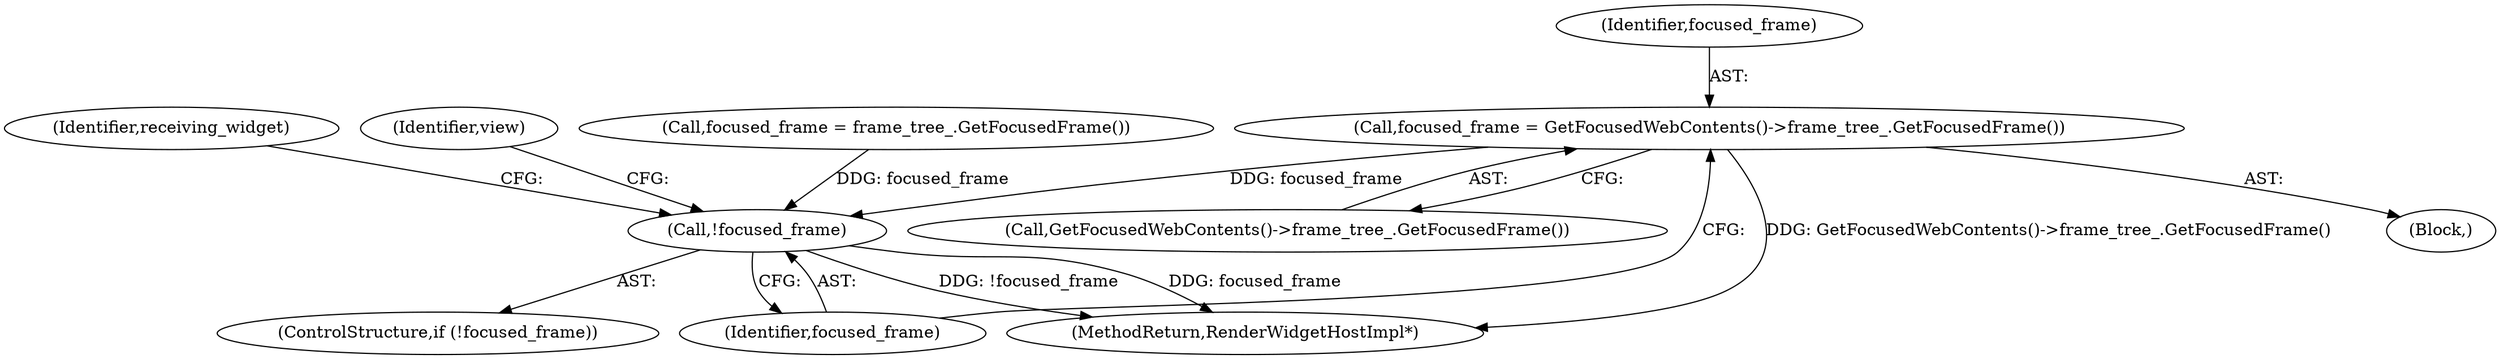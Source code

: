 digraph "0_Chrome_adca986a53b31b6da4cb22f8e755f6856daea89a_8@pointer" {
"1000140" [label="(Call,focused_frame = GetFocusedWebContents()->frame_tree_.GetFocusedFrame())"];
"1000144" [label="(Call,!focused_frame)"];
"1000160" [label="(MethodReturn,RenderWidgetHostImpl*)"];
"1000150" [label="(Identifier,view)"];
"1000145" [label="(Identifier,focused_frame)"];
"1000135" [label="(Call,focused_frame = frame_tree_.GetFocusedFrame())"];
"1000140" [label="(Call,focused_frame = GetFocusedWebContents()->frame_tree_.GetFocusedFrame())"];
"1000141" [label="(Identifier,focused_frame)"];
"1000142" [label="(Call,GetFocusedWebContents()->frame_tree_.GetFocusedFrame())"];
"1000144" [label="(Call,!focused_frame)"];
"1000139" [label="(Block,)"];
"1000143" [label="(ControlStructure,if (!focused_frame))"];
"1000147" [label="(Identifier,receiving_widget)"];
"1000140" -> "1000139"  [label="AST: "];
"1000140" -> "1000142"  [label="CFG: "];
"1000141" -> "1000140"  [label="AST: "];
"1000142" -> "1000140"  [label="AST: "];
"1000145" -> "1000140"  [label="CFG: "];
"1000140" -> "1000160"  [label="DDG: GetFocusedWebContents()->frame_tree_.GetFocusedFrame()"];
"1000140" -> "1000144"  [label="DDG: focused_frame"];
"1000144" -> "1000143"  [label="AST: "];
"1000144" -> "1000145"  [label="CFG: "];
"1000145" -> "1000144"  [label="AST: "];
"1000147" -> "1000144"  [label="CFG: "];
"1000150" -> "1000144"  [label="CFG: "];
"1000144" -> "1000160"  [label="DDG: focused_frame"];
"1000144" -> "1000160"  [label="DDG: !focused_frame"];
"1000135" -> "1000144"  [label="DDG: focused_frame"];
}

